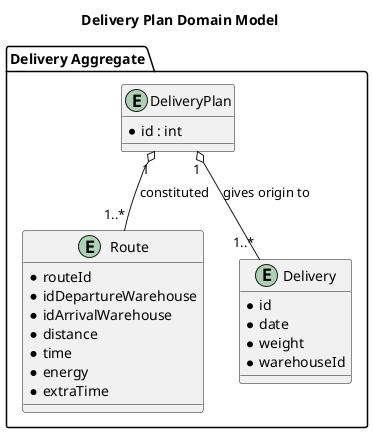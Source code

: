 @startuml

title Delivery Plan Domain Model

package "Delivery Aggregate" {

    entity "DeliveryPlan" as DeliveryPlan {
      * id : int
    }

    entity "Route" as Route {
      * routeId
      * idDepartureWarehouse
      * idArrivalWarehouse
      * distance
      * time
      * energy
      * extraTime
    }

    entity "Delivery" as Delivery {
      * id
      * date
      * weight
      * warehouseId
    }

    DeliveryPlan "1" o-- "1..*" Route : constituted
    DeliveryPlan "1" o-- "1..*" Delivery : gives origin to
}

@enduml
